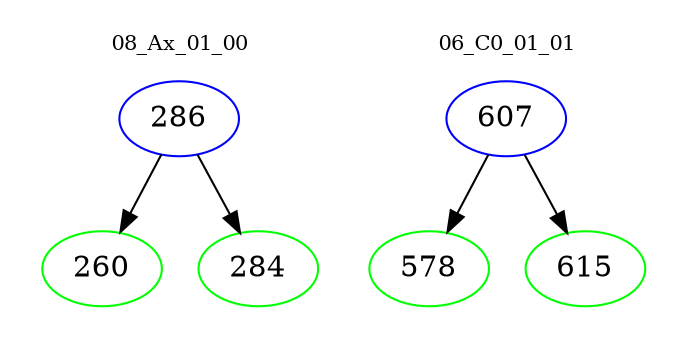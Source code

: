 digraph{
subgraph cluster_0 {
color = white
label = "08_Ax_01_00";
fontsize=10;
T0_286 [label="286", color="blue"]
T0_286 -> T0_260 [color="black"]
T0_260 [label="260", color="green"]
T0_286 -> T0_284 [color="black"]
T0_284 [label="284", color="green"]
}
subgraph cluster_1 {
color = white
label = "06_C0_01_01";
fontsize=10;
T1_607 [label="607", color="blue"]
T1_607 -> T1_578 [color="black"]
T1_578 [label="578", color="green"]
T1_607 -> T1_615 [color="black"]
T1_615 [label="615", color="green"]
}
}
